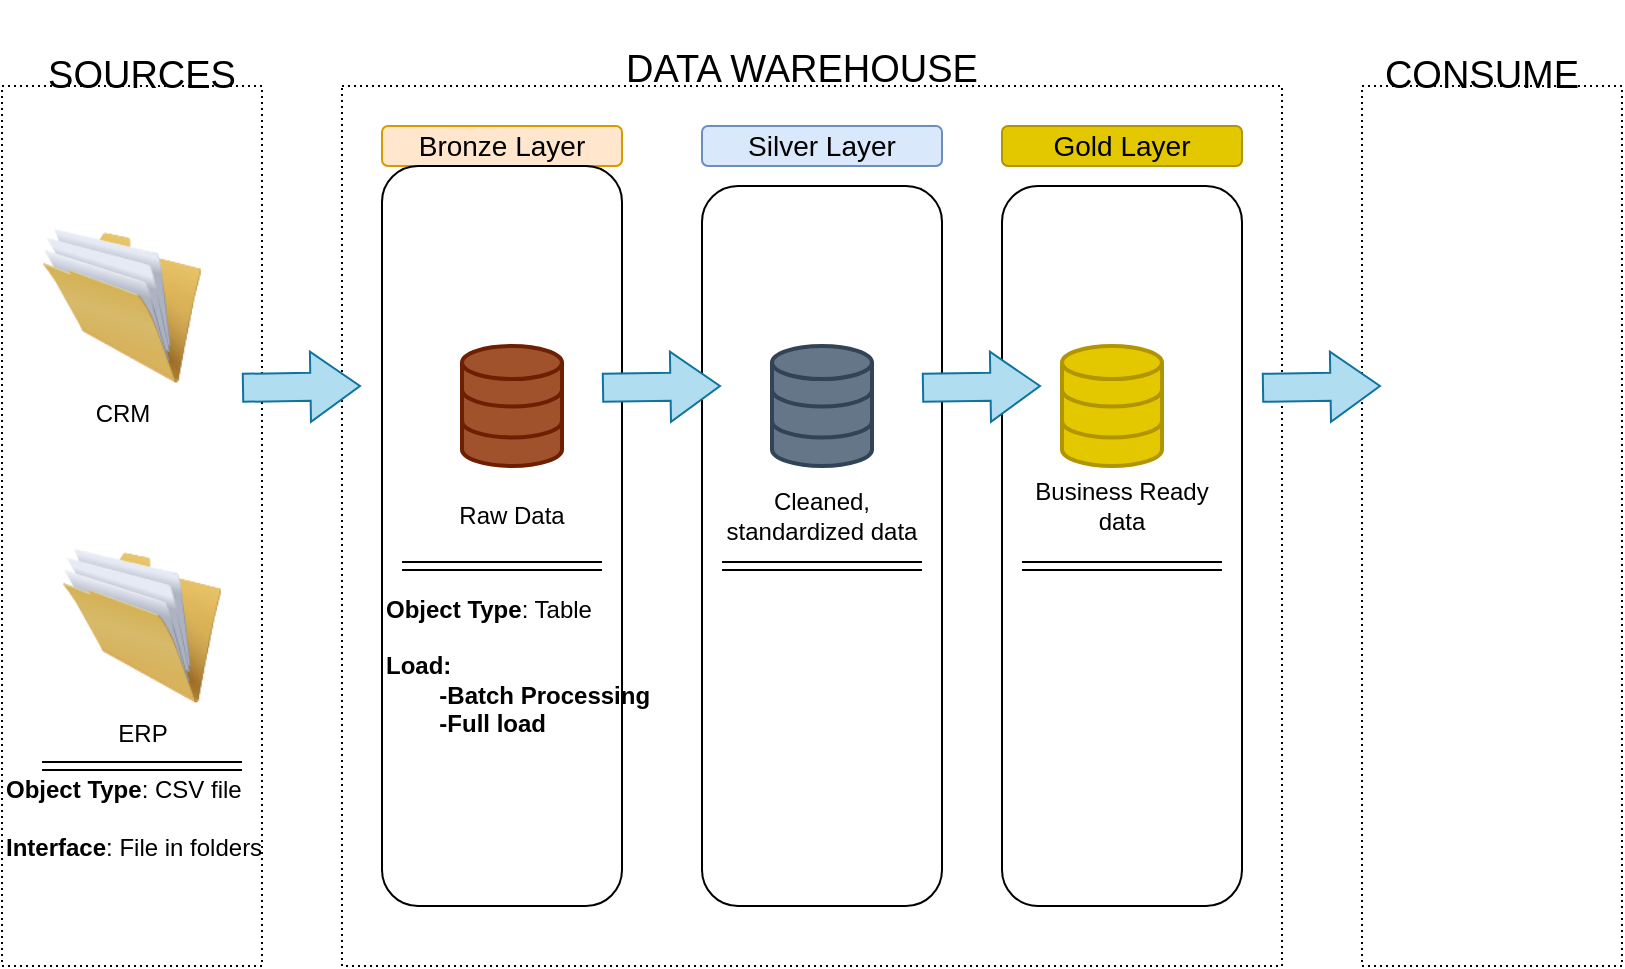 <mxfile version="27.1.6">
  <diagram name="Trang-1" id="fo2rpCo6iG3oqj0YcxJq">
    <mxGraphModel dx="946" dy="597" grid="1" gridSize="10" guides="1" tooltips="1" connect="1" arrows="1" fold="1" page="0" pageScale="1" pageWidth="827" pageHeight="1169" background="none" math="0" shadow="0">
      <root>
        <mxCell id="0" />
        <mxCell id="1" parent="0" />
        <mxCell id="Q4J_s7sV0ifHLwcTCHfh-1" value="" style="rounded=0;whiteSpace=wrap;html=1;dashed=1;dashPattern=1 2;fillColor=none;" parent="1" vertex="1">
          <mxGeometry x="20" y="80" width="130" height="440" as="geometry" />
        </mxCell>
        <mxCell id="Q4J_s7sV0ifHLwcTCHfh-2" value="SOURCES" style="rounded=0;whiteSpace=wrap;html=1;fontSize=19;dashed=1;dashPattern=1 1;strokeColor=none;fillColor=none;" parent="1" vertex="1">
          <mxGeometry x="30" y="60" width="120" height="30" as="geometry" />
        </mxCell>
        <mxCell id="Q4J_s7sV0ifHLwcTCHfh-4" value="&lt;span style=&quot;color: rgba(0, 0, 0, 0); font-family: monospace; font-size: 0px; text-align: start; text-wrap-mode: nowrap;&quot;&gt;%3CmxGraphModel%3E%3Croot%3E%3CmxCell%20id%3D%220%22%2F%3E%3CmxCell%20id%3D%221%22%20parent%3D%220%22%2F%3E%3CmxCell%20id%3D%222%22%20value%3D%22%22%20style%3D%22shape%3DflexArrow%3BendArrow%3Dclassic%3Bhtml%3D1%3Brounded%3D0%3Bwidth%3D14%3BendSize%3D7.92%3BentryX%3D0%3BentryY%3D0.5%3BentryDx%3D0%3BentryDy%3D0%3BfillColor%3D%23b1ddf0%3BstrokeColor%3D%2310739e%3BexitX%3D1.004%3BexitY%3D0.343%3BexitDx%3D0%3BexitDy%3D0%3BexitPerimeter%3D0%3B%22%20edge%3D%221%22%20parent%3D%221%22%3E%3CmxGeometry%20width%3D%2250%22%20height%3D%2250%22%20relative%3D%221%22%20as%3D%22geometry%22%3E%3CmxPoint%20x%3D%22140.0%22%20y%3D%22230.92%22%20as%3D%22sourcePoint%22%2F%3E%3CmxPoint%20x%3D%22199.48%22%20y%3D%22230%22%20as%3D%22targetPoint%22%2F%3E%3C%2FmxGeometry%3E%3C%2FmxCell%3E%3C%2Froot%3E%3C%2FmxGraphModel%3E&lt;/span&gt;&lt;span style=&quot;color: rgba(0, 0, 0, 0); font-family: monospace; font-size: 0px; text-align: start; text-wrap-mode: nowrap;&quot;&gt;%3CmxGraphModel%3E%3Croot%3E%3CmxCell%20id%3D%220%22%2F%3E%3CmxCell%20id%3D%221%22%20parent%3D%220%22%2F%3E%3CmxCell%20id%3D%222%22%20value%3D%22%22%20style%3D%22shape%3DflexArrow%3BendArrow%3Dclassic%3Bhtml%3D1%3Brounded%3D0%3Bwidth%3D14%3BendSize%3D7.92%3BentryX%3D0%3BentryY%3D0.5%3BentryDx%3D0%3BentryDy%3D0%3BfillColor%3D%23b1ddf0%3BstrokeColor%3D%2310739e%3BexitX%3D1.004%3BexitY%3D0.343%3BexitDx%3D0%3BexitDy%3D0%3BexitPerimeter%3D0%3B%22%20edge%3D%221%22%20parent%3D%221%22%3E%3CmxGeometry%20width%3D%2250%22%20height%3D%2250%22%20relative%3D%221%22%20as%3D%22geometry%22%3E%3CmxPoint%20x%3D%22140.0%22%20y%3D%22230.92%22%20as%3D%22sourcePoint%22%2F%3E%3CmxPoint%20x%3D%22199.48%22%20y%3D%22230%22%20as%3D%22targetPoint%22%2F%3E%3C%2FmxGeometry%3E%3C%2FmxCell%3E%3C%2Froot%3E%3C%2FmxGraphModel%3E&lt;/span&gt;" style="rounded=0;whiteSpace=wrap;html=1;dashed=1;dashPattern=1 2;fillColor=none;" parent="1" vertex="1">
          <mxGeometry x="190" y="80" width="470" height="440" as="geometry" />
        </mxCell>
        <mxCell id="Q4J_s7sV0ifHLwcTCHfh-5" value="&lt;br&gt;&lt;div&gt;DATA WAREHOUSE&lt;/div&gt;" style="rounded=0;whiteSpace=wrap;html=1;fontSize=19;dashed=1;dashPattern=1 1;strokeColor=none;fillColor=none;" parent="1" vertex="1">
          <mxGeometry x="290" y="40" width="260" height="40" as="geometry" />
        </mxCell>
        <mxCell id="Q4J_s7sV0ifHLwcTCHfh-6" value="" style="rounded=0;whiteSpace=wrap;html=1;dashed=1;dashPattern=1 2;fillColor=none;" parent="1" vertex="1">
          <mxGeometry x="700" y="80" width="130" height="440" as="geometry" />
        </mxCell>
        <mxCell id="Q4J_s7sV0ifHLwcTCHfh-7" value="CONSUME" style="rounded=0;whiteSpace=wrap;html=1;fontSize=19;dashed=1;dashPattern=1 1;strokeColor=none;fillColor=none;" parent="1" vertex="1">
          <mxGeometry x="700" y="60" width="120" height="30" as="geometry" />
        </mxCell>
        <mxCell id="Q4J_s7sV0ifHLwcTCHfh-8" value="Bronze Layer" style="rounded=1;whiteSpace=wrap;html=1;fillColor=#ffe6cc;strokeColor=light-dark(#D79B00,#472C00);fontSize=14;" parent="1" vertex="1">
          <mxGeometry x="210" y="100" width="120" height="20" as="geometry" />
        </mxCell>
        <mxCell id="Q4J_s7sV0ifHLwcTCHfh-10" value="&lt;br&gt;&lt;div&gt;&lt;br&gt;&lt;/div&gt;" style="rounded=1;whiteSpace=wrap;html=1;fillColor=none;strokeColor=default;fontSize=14;" parent="1" vertex="1">
          <mxGeometry x="210" y="120" width="120" height="370" as="geometry" />
        </mxCell>
        <mxCell id="Q4J_s7sV0ifHLwcTCHfh-11" value="Silver Layer" style="rounded=1;whiteSpace=wrap;html=1;fillColor=#dae8fc;strokeColor=#6c8ebf;fontSize=14;" parent="1" vertex="1">
          <mxGeometry x="370" y="100" width="120" height="20" as="geometry" />
        </mxCell>
        <mxCell id="Q4J_s7sV0ifHLwcTCHfh-12" value="&lt;br&gt;&lt;div&gt;&lt;br&gt;&lt;/div&gt;" style="rounded=1;whiteSpace=wrap;html=1;fillColor=none;strokeColor=default;fontSize=14;" parent="1" vertex="1">
          <mxGeometry x="370" y="130" width="120" height="360" as="geometry" />
        </mxCell>
        <mxCell id="Q4J_s7sV0ifHLwcTCHfh-13" value="Gold Layer" style="rounded=1;whiteSpace=wrap;html=1;fillColor=#e3c800;strokeColor=#B09500;fontSize=14;fontColor=#000000;" parent="1" vertex="1">
          <mxGeometry x="520" y="100" width="120" height="20" as="geometry" />
        </mxCell>
        <mxCell id="Q4J_s7sV0ifHLwcTCHfh-14" value="&lt;br&gt;&lt;div&gt;&lt;br&gt;&lt;/div&gt;" style="rounded=1;whiteSpace=wrap;html=1;fillColor=none;strokeColor=default;fontSize=14;" parent="1" vertex="1">
          <mxGeometry x="520" y="130" width="120" height="360" as="geometry" />
        </mxCell>
        <mxCell id="Q4J_s7sV0ifHLwcTCHfh-19" value="CRM" style="image;html=1;image=img/lib/clip_art/general/Full_Folder_128x128.png" parent="1" vertex="1">
          <mxGeometry x="40" y="150" width="80" height="80" as="geometry" />
        </mxCell>
        <mxCell id="Q4J_s7sV0ifHLwcTCHfh-20" value="ERP" style="image;html=1;image=img/lib/clip_art/general/Full_Folder_128x128.png" parent="1" vertex="1">
          <mxGeometry x="50" y="310" width="80" height="80" as="geometry" />
        </mxCell>
        <mxCell id="Q4J_s7sV0ifHLwcTCHfh-23" value="" style="shape=link;html=1;rounded=0;" parent="1" edge="1">
          <mxGeometry width="100" relative="1" as="geometry">
            <mxPoint x="40" y="420" as="sourcePoint" />
            <mxPoint x="140" y="420" as="targetPoint" />
          </mxGeometry>
        </mxCell>
        <mxCell id="Q4J_s7sV0ifHLwcTCHfh-24" value="&lt;b&gt;Object&amp;nbsp;&lt;/b&gt;&lt;span style=&quot;background-color: transparent; color: light-dark(rgb(0, 0, 0), rgb(255, 255, 255));&quot;&gt;&lt;b&gt;Type&lt;/b&gt;: CSV file&lt;/span&gt;&lt;div&gt;&lt;br&gt;&lt;div&gt;&lt;span style=&quot;background-color: transparent; color: light-dark(rgb(0, 0, 0), rgb(255, 255, 255));&quot;&gt;&lt;b&gt;Interface&lt;/b&gt;: File in folders&lt;/span&gt;&lt;/div&gt;&lt;/div&gt;" style="text;html=1;align=left;verticalAlign=middle;whiteSpace=wrap;rounded=0;" parent="1" vertex="1">
          <mxGeometry x="20" y="431" width="132" height="30" as="geometry" />
        </mxCell>
        <mxCell id="Q4J_s7sV0ifHLwcTCHfh-27" value="" style="html=1;verticalLabelPosition=bottom;align=center;labelBackgroundColor=#ffffff;verticalAlign=top;strokeWidth=2;strokeColor=#6D1F00;shadow=0;dashed=0;shape=mxgraph.ios7.icons.data;fillColor=light-dark(#A0522D,#794F3D);fontColor=#ffffff;" parent="1" vertex="1">
          <mxGeometry x="250" y="210" width="50" height="60" as="geometry" />
        </mxCell>
        <mxCell id="Q4J_s7sV0ifHLwcTCHfh-28" value="" style="html=1;verticalLabelPosition=bottom;align=center;labelBackgroundColor=#ffffff;verticalAlign=top;strokeWidth=2;strokeColor=#314354;shadow=0;dashed=0;shape=mxgraph.ios7.icons.data;fillColor=light-dark(#647687,#58646C);fontColor=#ffffff;" parent="1" vertex="1">
          <mxGeometry x="405" y="210" width="50" height="60" as="geometry" />
        </mxCell>
        <mxCell id="Q4J_s7sV0ifHLwcTCHfh-29" value="" style="html=1;verticalLabelPosition=bottom;align=center;labelBackgroundColor=#ffffff;verticalAlign=top;strokeWidth=2;strokeColor=#B09500;shadow=0;dashed=0;shape=mxgraph.ios7.icons.data;fillColor=light-dark(#E3C800,#3D2F00);fontColor=#000000;" parent="1" vertex="1">
          <mxGeometry x="550" y="210" width="50" height="60" as="geometry" />
        </mxCell>
        <mxCell id="Q4J_s7sV0ifHLwcTCHfh-31" value="" style="shape=flexArrow;endArrow=classic;html=1;rounded=0;width=14;endSize=7.92;entryX=0;entryY=0.5;entryDx=0;entryDy=0;fillColor=#b1ddf0;strokeColor=#10739e;exitX=1.004;exitY=0.343;exitDx=0;exitDy=0;exitPerimeter=0;" parent="1" edge="1">
          <mxGeometry width="50" height="50" relative="1" as="geometry">
            <mxPoint x="140.0" y="230.92" as="sourcePoint" />
            <mxPoint x="199.48" y="230" as="targetPoint" />
          </mxGeometry>
        </mxCell>
        <mxCell id="Q4J_s7sV0ifHLwcTCHfh-32" value="" style="shape=flexArrow;endArrow=classic;html=1;rounded=0;width=14;endSize=7.92;entryX=0;entryY=0.5;entryDx=0;entryDy=0;fillColor=#b1ddf0;strokeColor=#10739e;exitX=1.004;exitY=0.343;exitDx=0;exitDy=0;exitPerimeter=0;" parent="1" edge="1">
          <mxGeometry width="50" height="50" relative="1" as="geometry">
            <mxPoint x="320" y="230.92" as="sourcePoint" />
            <mxPoint x="379.48" y="230" as="targetPoint" />
          </mxGeometry>
        </mxCell>
        <mxCell id="Q4J_s7sV0ifHLwcTCHfh-35" value="" style="shape=flexArrow;endArrow=classic;html=1;rounded=0;width=14;endSize=7.92;entryX=0;entryY=0.5;entryDx=0;entryDy=0;fillColor=#b1ddf0;strokeColor=#10739e;exitX=1.004;exitY=0.343;exitDx=0;exitDy=0;exitPerimeter=0;" parent="1" edge="1">
          <mxGeometry width="50" height="50" relative="1" as="geometry">
            <mxPoint x="480" y="230.92" as="sourcePoint" />
            <mxPoint x="539.48" y="230" as="targetPoint" />
          </mxGeometry>
        </mxCell>
        <mxCell id="Q4J_s7sV0ifHLwcTCHfh-37" value="Raw Data" style="text;html=1;align=center;verticalAlign=middle;whiteSpace=wrap;rounded=0;" parent="1" vertex="1">
          <mxGeometry x="245" y="280" width="60" height="30" as="geometry" />
        </mxCell>
        <mxCell id="Q4J_s7sV0ifHLwcTCHfh-39" value="Cleaned, standardized data" style="text;html=1;align=center;verticalAlign=middle;whiteSpace=wrap;rounded=0;" parent="1" vertex="1">
          <mxGeometry x="380" y="280" width="100" height="30" as="geometry" />
        </mxCell>
        <mxCell id="Q4J_s7sV0ifHLwcTCHfh-40" value="Business Ready data" style="text;html=1;align=center;verticalAlign=middle;whiteSpace=wrap;rounded=0;" parent="1" vertex="1">
          <mxGeometry x="530" y="280" width="100" height="20" as="geometry" />
        </mxCell>
        <mxCell id="Q4J_s7sV0ifHLwcTCHfh-42" value="" style="shape=flexArrow;endArrow=classic;html=1;rounded=0;width=14;endSize=7.92;entryX=0;entryY=0.5;entryDx=0;entryDy=0;fillColor=#b1ddf0;strokeColor=#10739e;exitX=1.004;exitY=0.343;exitDx=0;exitDy=0;exitPerimeter=0;" parent="1" edge="1">
          <mxGeometry width="50" height="50" relative="1" as="geometry">
            <mxPoint x="650" y="230.92" as="sourcePoint" />
            <mxPoint x="709.48" y="230" as="targetPoint" />
          </mxGeometry>
        </mxCell>
        <mxCell id="Q4J_s7sV0ifHLwcTCHfh-45" value="" style="shape=link;html=1;rounded=0;" parent="1" edge="1">
          <mxGeometry width="100" relative="1" as="geometry">
            <mxPoint x="220" y="320" as="sourcePoint" />
            <mxPoint x="320" y="320" as="targetPoint" />
          </mxGeometry>
        </mxCell>
        <mxCell id="Q4J_s7sV0ifHLwcTCHfh-46" value="" style="shape=link;html=1;rounded=0;" parent="1" edge="1">
          <mxGeometry width="100" relative="1" as="geometry">
            <mxPoint x="380" y="320" as="sourcePoint" />
            <mxPoint x="480" y="320" as="targetPoint" />
          </mxGeometry>
        </mxCell>
        <mxCell id="Q4J_s7sV0ifHLwcTCHfh-47" value="" style="shape=link;html=1;rounded=0;" parent="1" edge="1">
          <mxGeometry width="100" relative="1" as="geometry">
            <mxPoint x="530" y="320" as="sourcePoint" />
            <mxPoint x="630" y="320" as="targetPoint" />
          </mxGeometry>
        </mxCell>
        <mxCell id="Q4J_s7sV0ifHLwcTCHfh-49" value="&lt;b&gt;Object&amp;nbsp;&lt;/b&gt;&lt;span style=&quot;background-color: transparent; color: light-dark(rgb(0, 0, 0), rgb(255, 255, 255));&quot;&gt;&lt;b&gt;Type&lt;/b&gt;: Table&lt;/span&gt;&lt;div&gt;&lt;br&gt;&lt;div&gt;&lt;b&gt;Load:&lt;/b&gt;&lt;/div&gt;&lt;/div&gt;&lt;div&gt;&lt;b&gt;&lt;span style=&quot;white-space: pre;&quot;&gt;&#x9;&lt;/span&gt;-Batch Processing&lt;br&gt;&lt;/b&gt;&lt;/div&gt;&lt;div&gt;&lt;b&gt;&lt;span style=&quot;white-space: pre;&quot;&gt;&#x9;&lt;/span&gt;-Full load&lt;br&gt;&lt;/b&gt;&lt;/div&gt;" style="text;html=1;align=left;verticalAlign=middle;whiteSpace=wrap;rounded=0;" parent="1" vertex="1">
          <mxGeometry x="210" y="340" width="140" height="60" as="geometry" />
        </mxCell>
      </root>
    </mxGraphModel>
  </diagram>
</mxfile>
